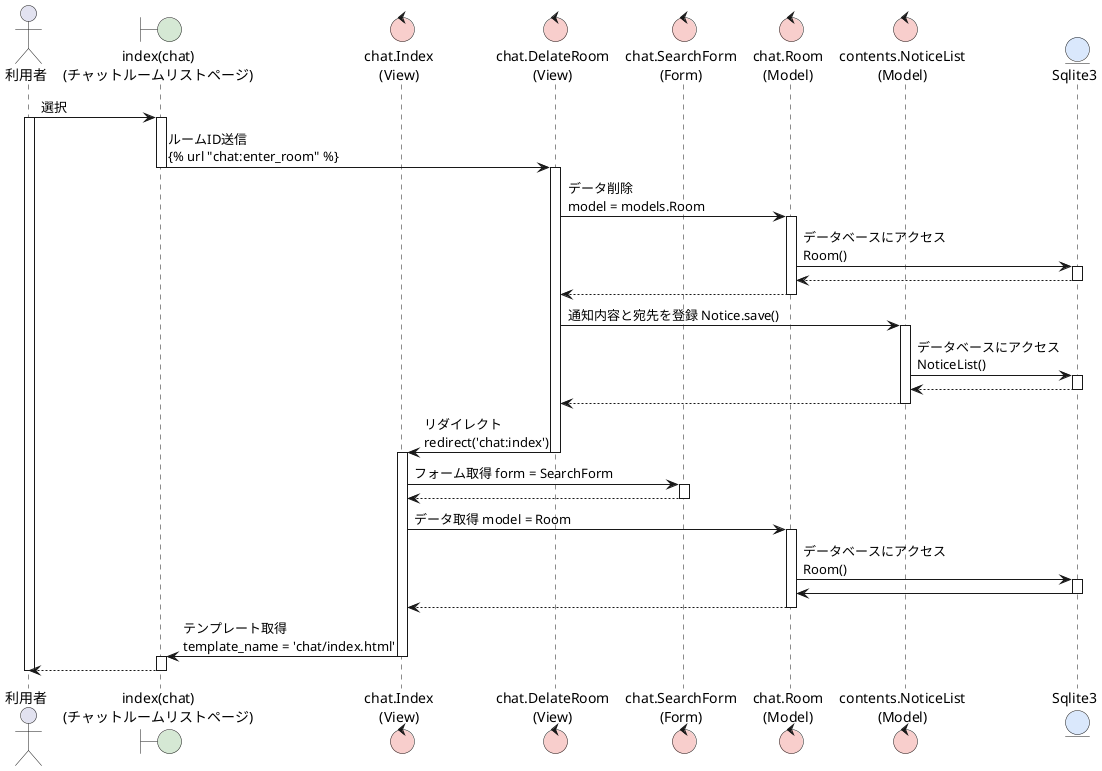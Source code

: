 @startuml ChatRoomDelete

actor 利用者 as user
' boundary "index(accounts)\n(メインページ)" as main #d5e8d4
boundary "index(chat)\n(チャットルームリストページ)" as cl #d5e8d4

control "chat.Index\n(View)" as inView #f8cecc
control "chat.DelateRoom\n(View)" as deView #f8cecc
control "chat.SearchForm\n(Form)" as Form #f8cecc
control "chat.Room\n(Model)" as Model #f8cecc
control "contents.NoticeList\n(Model)" as nlModel #f8cecc

entity "Sqlite3" as db #dae8fc

user -> cl:選択
activate cl
activate user
cl -> deView:ルームID送信\n{% url "chat:enter_room" %}
deactivate cl
activate deView
deView -> Model:データ削除\nmodel = models.Room
activate Model
Model -> db:データベースにアクセス\nRoom()
activate db
db --> Model
deactivate db
Model --> deView
deactivate Model
deView -> nlModel:通知内容と宛先を登録 Notice.save()
activate nlModel
nlModel ->db:データベースにアクセス\nNoticeList()
activate db
db -->nlModel
deactivate db
nlModel -->deView
deactivate nlModel
deView -> inView:リダイレクト\nredirect('chat:index')
deactivate deView
activate inView
inView -> Form:フォーム取得 form = SearchForm
activate Form
Form --> inView
deactivate Form
inView -> Model:データ取得 model = Room
activate Model
Model -> db:データベースにアクセス\nRoom()
activate db
db -> Model
deactivate db
Model --> inView
deactivate Model
inView -> cl:テンプレート取得\ntemplate_name = 'chat/index.html'
deactivate inView
activate cl
cl --> user
deactivate cl
deactivate user
@enduml